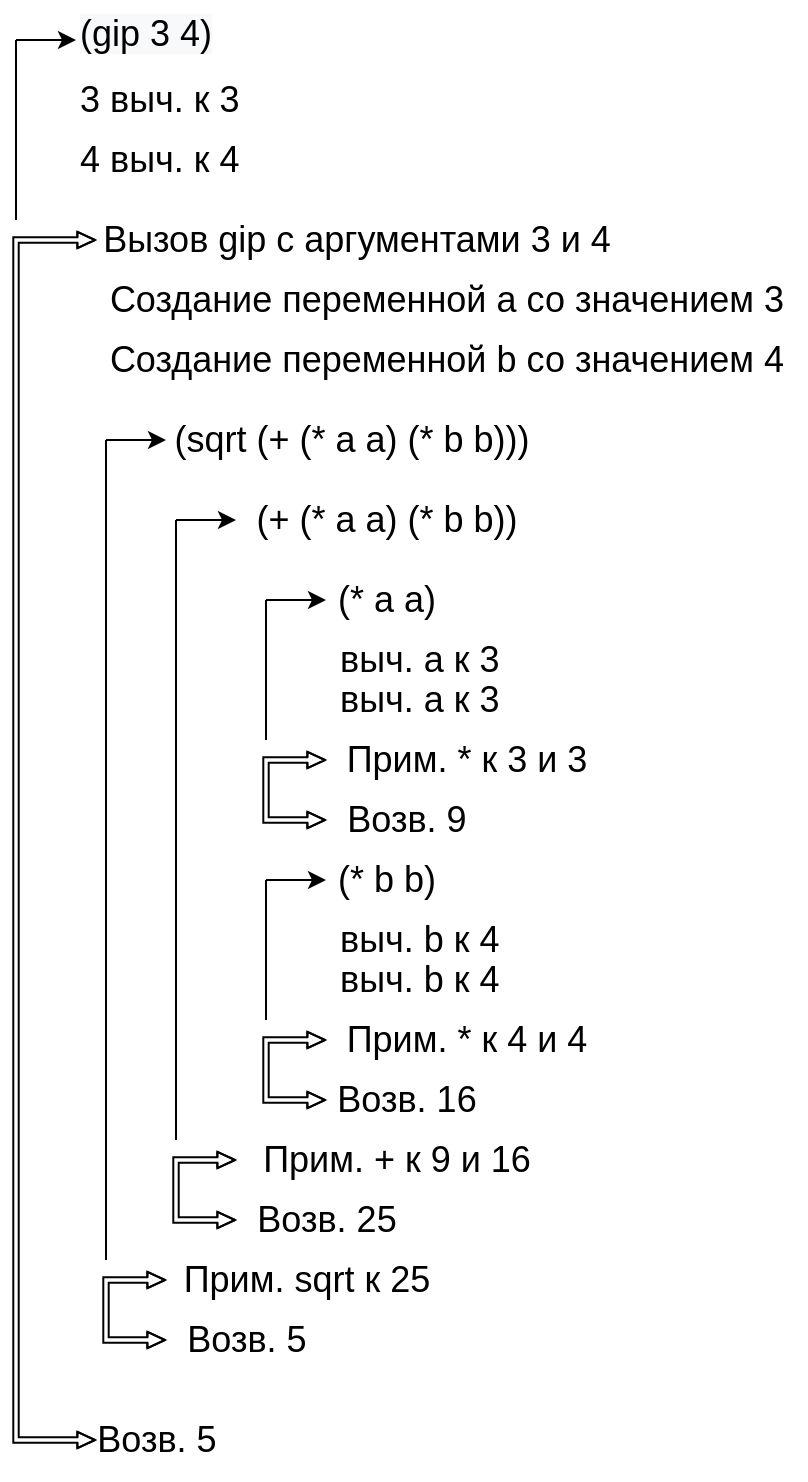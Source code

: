 <mxfile version="20.3.0" type="device"><diagram id="eva96JRJrYn2MXqQKBA3" name="Страница 1"><mxGraphModel dx="1449" dy="-35" grid="1" gridSize="10" guides="1" tooltips="1" connect="1" arrows="1" fold="1" page="1" pageScale="1" pageWidth="827" pageHeight="1169" math="0" shadow="0"><root><mxCell id="0"/><mxCell id="1" parent="0"/><mxCell id="TMUzozTE6Z74kddQrcF3-1" value="" style="endArrow=classic;html=1;rounded=0;fontSize=18;" edge="1" parent="1"><mxGeometry width="50" height="50" relative="1" as="geometry"><mxPoint x="260" y="1230" as="sourcePoint"/><mxPoint x="290" y="1230" as="targetPoint"/></mxGeometry></mxCell><mxCell id="TMUzozTE6Z74kddQrcF3-2" value="" style="endArrow=none;html=1;rounded=0;fontSize=18;" edge="1" parent="1"><mxGeometry width="50" height="50" relative="1" as="geometry"><mxPoint x="260" y="1320" as="sourcePoint"/><mxPoint x="260" y="1230" as="targetPoint"/></mxGeometry></mxCell><mxCell id="TMUzozTE6Z74kddQrcF3-3" value="" style="shape=flexArrow;endArrow=classic;startArrow=classic;html=1;rounded=0;fontSize=18;width=2.703;endSize=2.605;endWidth=4.485;startWidth=4.485;startSize=2.605;" edge="1" parent="1"><mxGeometry width="100" height="100" relative="1" as="geometry"><mxPoint x="300" y="1930" as="sourcePoint"/><mxPoint x="300" y="1330" as="targetPoint"/><Array as="points"><mxPoint x="260" y="1930"/><mxPoint x="260" y="1330"/></Array></mxGeometry></mxCell><mxCell id="TMUzozTE6Z74kddQrcF3-4" value="&lt;span style=&quot;color: rgb(0, 0, 0); font-family: Helvetica; font-style: normal; font-variant-ligatures: normal; font-variant-caps: normal; font-weight: 400; letter-spacing: normal; orphans: 2; text-align: left; text-indent: 0px; text-transform: none; widows: 2; word-spacing: 0px; -webkit-text-stroke-width: 0px; background-color: rgb(248, 249, 250); text-decoration-thickness: initial; text-decoration-style: initial; text-decoration-color: initial; float: none; display: inline !important;&quot;&gt;&lt;font style=&quot;font-size: 18px;&quot;&gt;(gip 3 4)&lt;/font&gt;&lt;/span&gt;" style="text;whiteSpace=wrap;html=1;fontSize=18;" vertex="1" parent="1"><mxGeometry x="290" y="1210" width="160" height="30" as="geometry"/></mxCell><mxCell id="TMUzozTE6Z74kddQrcF3-5" value="3 выч. к 3" style="text;html=1;align=left;verticalAlign=middle;resizable=0;points=[];autosize=1;strokeColor=none;fillColor=none;fontSize=18;" vertex="1" parent="1"><mxGeometry x="290" y="1240" width="100" height="40" as="geometry"/></mxCell><mxCell id="TMUzozTE6Z74kddQrcF3-6" value="" style="endArrow=classic;html=1;rounded=0;fontSize=18;" edge="1" parent="1"><mxGeometry width="50" height="50" relative="1" as="geometry"><mxPoint x="305" y="1430" as="sourcePoint"/><mxPoint x="335" y="1430" as="targetPoint"/><Array as="points"><mxPoint x="315" y="1430"/></Array></mxGeometry></mxCell><mxCell id="TMUzozTE6Z74kddQrcF3-7" value="&amp;nbsp;выч. a к 3&amp;nbsp;" style="text;html=1;align=left;verticalAlign=middle;resizable=0;points=[];autosize=1;strokeColor=none;fillColor=none;fontSize=18;" vertex="1" parent="1"><mxGeometry x="415" y="1520" width="110" height="40" as="geometry"/></mxCell><mxCell id="TMUzozTE6Z74kddQrcF3-8" value="" style="shape=flexArrow;endArrow=classic;startArrow=classic;html=1;rounded=0;fontSize=18;width=2.703;endSize=2.605;endWidth=4.485;startWidth=4.485;startSize=2.605;" edge="1" parent="1"><mxGeometry width="100" height="100" relative="1" as="geometry"><mxPoint x="335" y="1880" as="sourcePoint"/><mxPoint x="335" y="1850" as="targetPoint"/><Array as="points"><mxPoint x="305" y="1880"/><mxPoint x="305" y="1850"/></Array></mxGeometry></mxCell><mxCell id="TMUzozTE6Z74kddQrcF3-9" value="Прим. sqrt к 25" style="text;html=1;align=center;verticalAlign=middle;resizable=0;points=[];autosize=1;strokeColor=none;fillColor=none;fontSize=18;" vertex="1" parent="1"><mxGeometry x="330" y="1830" width="150" height="40" as="geometry"/></mxCell><mxCell id="TMUzozTE6Z74kddQrcF3-10" value="" style="endArrow=none;html=1;rounded=0;fontSize=18;" edge="1" parent="1"><mxGeometry width="50" height="50" relative="1" as="geometry"><mxPoint x="305" y="1840" as="sourcePoint"/><mxPoint x="305" y="1430" as="targetPoint"/></mxGeometry></mxCell><mxCell id="TMUzozTE6Z74kddQrcF3-11" value="Возв. 5" style="text;html=1;align=center;verticalAlign=middle;resizable=0;points=[];autosize=1;strokeColor=none;fillColor=none;fontSize=18;" vertex="1" parent="1"><mxGeometry x="335" y="1860" width="80" height="40" as="geometry"/></mxCell><mxCell id="TMUzozTE6Z74kddQrcF3-12" value="Возв. 5" style="text;html=1;align=center;verticalAlign=middle;resizable=0;points=[];autosize=1;strokeColor=none;fillColor=none;fontSize=18;" vertex="1" parent="1"><mxGeometry x="290" y="1910" width="80" height="40" as="geometry"/></mxCell><mxCell id="TMUzozTE6Z74kddQrcF3-13" value="4 выч. к 4" style="text;html=1;align=left;verticalAlign=middle;resizable=0;points=[];autosize=1;strokeColor=none;fillColor=none;fontSize=18;" vertex="1" parent="1"><mxGeometry x="290" y="1270" width="100" height="40" as="geometry"/></mxCell><mxCell id="TMUzozTE6Z74kddQrcF3-14" value="Вызов gip с аргументами 3 и 4" style="text;html=1;align=center;verticalAlign=middle;resizable=0;points=[];autosize=1;strokeColor=none;fillColor=none;fontSize=18;" vertex="1" parent="1"><mxGeometry x="290" y="1310" width="280" height="40" as="geometry"/></mxCell><mxCell id="TMUzozTE6Z74kddQrcF3-15" value="Создание переменной a со значением 3" style="text;html=1;align=center;verticalAlign=middle;resizable=0;points=[];autosize=1;strokeColor=none;fillColor=none;fontSize=18;" vertex="1" parent="1"><mxGeometry x="295" y="1340" width="360" height="40" as="geometry"/></mxCell><mxCell id="TMUzozTE6Z74kddQrcF3-16" value="Создание переменной b со значением 4" style="text;html=1;align=center;verticalAlign=middle;resizable=0;points=[];autosize=1;strokeColor=none;fillColor=none;fontSize=18;" vertex="1" parent="1"><mxGeometry x="295" y="1370" width="360" height="40" as="geometry"/></mxCell><mxCell id="TMUzozTE6Z74kddQrcF3-17" value="(sqrt (+ (* a a) (* b b)))&amp;nbsp;" style="text;html=1;align=center;verticalAlign=middle;resizable=0;points=[];autosize=1;strokeColor=none;fillColor=none;fontSize=18;" vertex="1" parent="1"><mxGeometry x="325" y="1410" width="210" height="40" as="geometry"/></mxCell><mxCell id="TMUzozTE6Z74kddQrcF3-18" value="" style="endArrow=classic;html=1;rounded=0;fontSize=18;" edge="1" parent="1"><mxGeometry width="50" height="50" relative="1" as="geometry"><mxPoint x="340" y="1470" as="sourcePoint"/><mxPoint x="370" y="1470" as="targetPoint"/><Array as="points"><mxPoint x="350" y="1470"/></Array></mxGeometry></mxCell><mxCell id="TMUzozTE6Z74kddQrcF3-19" value="" style="endArrow=none;html=1;rounded=0;fontSize=18;" edge="1" parent="1"><mxGeometry width="50" height="50" relative="1" as="geometry"><mxPoint x="340" y="1780" as="sourcePoint"/><mxPoint x="340" y="1470" as="targetPoint"/></mxGeometry></mxCell><mxCell id="TMUzozTE6Z74kddQrcF3-20" value="&amp;nbsp;(+ (* a a) (* b b))&amp;nbsp;" style="text;html=1;align=center;verticalAlign=middle;resizable=0;points=[];autosize=1;strokeColor=none;fillColor=none;fontSize=18;" vertex="1" parent="1"><mxGeometry x="365" y="1450" width="160" height="40" as="geometry"/></mxCell><mxCell id="TMUzozTE6Z74kddQrcF3-21" value="" style="endArrow=classic;html=1;rounded=0;fontSize=18;" edge="1" parent="1"><mxGeometry width="50" height="50" relative="1" as="geometry"><mxPoint x="385" y="1510" as="sourcePoint"/><mxPoint x="415" y="1510" as="targetPoint"/><Array as="points"><mxPoint x="395" y="1510"/></Array></mxGeometry></mxCell><mxCell id="TMUzozTE6Z74kddQrcF3-22" value="" style="endArrow=none;html=1;rounded=0;fontSize=18;" edge="1" parent="1"><mxGeometry width="50" height="50" relative="1" as="geometry"><mxPoint x="385" y="1580" as="sourcePoint"/><mxPoint x="385" y="1510" as="targetPoint"/></mxGeometry></mxCell><mxCell id="TMUzozTE6Z74kddQrcF3-23" value="&amp;nbsp;(* a a)&amp;nbsp;" style="text;html=1;align=center;verticalAlign=middle;resizable=0;points=[];autosize=1;strokeColor=none;fillColor=none;fontSize=18;" vertex="1" parent="1"><mxGeometry x="405" y="1490" width="80" height="40" as="geometry"/></mxCell><mxCell id="TMUzozTE6Z74kddQrcF3-24" value="&amp;nbsp;выч. a к 3&amp;nbsp;" style="text;html=1;align=left;verticalAlign=middle;resizable=0;points=[];autosize=1;strokeColor=none;fillColor=none;fontSize=18;" vertex="1" parent="1"><mxGeometry x="415" y="1540" width="110" height="40" as="geometry"/></mxCell><mxCell id="TMUzozTE6Z74kddQrcF3-25" value="" style="shape=flexArrow;endArrow=classic;startArrow=classic;html=1;rounded=0;fontSize=18;width=2.703;endSize=2.605;endWidth=4.485;startWidth=4.485;startSize=2.605;" edge="1" parent="1"><mxGeometry width="100" height="100" relative="1" as="geometry"><mxPoint x="415" y="1620" as="sourcePoint"/><mxPoint x="415" y="1590" as="targetPoint"/><Array as="points"><mxPoint x="385" y="1620"/><mxPoint x="385" y="1590"/></Array></mxGeometry></mxCell><mxCell id="TMUzozTE6Z74kddQrcF3-26" value="Прим. * к 3 и 3" style="text;html=1;align=center;verticalAlign=middle;resizable=0;points=[];autosize=1;strokeColor=none;fillColor=none;fontSize=18;" vertex="1" parent="1"><mxGeometry x="415" y="1570" width="140" height="40" as="geometry"/></mxCell><mxCell id="TMUzozTE6Z74kddQrcF3-27" value="Возв. 9" style="text;html=1;align=center;verticalAlign=middle;resizable=0;points=[];autosize=1;strokeColor=none;fillColor=none;fontSize=18;" vertex="1" parent="1"><mxGeometry x="415" y="1600" width="80" height="40" as="geometry"/></mxCell><mxCell id="TMUzozTE6Z74kddQrcF3-28" value="&amp;nbsp;выч. b к 4&amp;nbsp;" style="text;html=1;align=left;verticalAlign=middle;resizable=0;points=[];autosize=1;strokeColor=none;fillColor=none;fontSize=18;" vertex="1" parent="1"><mxGeometry x="415" y="1660" width="110" height="40" as="geometry"/></mxCell><mxCell id="TMUzozTE6Z74kddQrcF3-29" value="" style="endArrow=classic;html=1;rounded=0;fontSize=18;" edge="1" parent="1"><mxGeometry width="50" height="50" relative="1" as="geometry"><mxPoint x="385" y="1650" as="sourcePoint"/><mxPoint x="415" y="1650" as="targetPoint"/><Array as="points"><mxPoint x="395" y="1650"/></Array></mxGeometry></mxCell><mxCell id="TMUzozTE6Z74kddQrcF3-30" value="" style="endArrow=none;html=1;rounded=0;fontSize=18;" edge="1" parent="1"><mxGeometry width="50" height="50" relative="1" as="geometry"><mxPoint x="385" y="1720" as="sourcePoint"/><mxPoint x="385" y="1650" as="targetPoint"/></mxGeometry></mxCell><mxCell id="TMUzozTE6Z74kddQrcF3-31" value="&amp;nbsp;выч. b к 4&amp;nbsp;" style="text;html=1;align=left;verticalAlign=middle;resizable=0;points=[];autosize=1;strokeColor=none;fillColor=none;fontSize=18;" vertex="1" parent="1"><mxGeometry x="415" y="1680" width="110" height="40" as="geometry"/></mxCell><mxCell id="TMUzozTE6Z74kddQrcF3-32" value="" style="shape=flexArrow;endArrow=classic;startArrow=classic;html=1;rounded=0;fontSize=18;width=2.703;endSize=2.605;endWidth=4.485;startWidth=4.485;startSize=2.605;" edge="1" parent="1"><mxGeometry width="100" height="100" relative="1" as="geometry"><mxPoint x="415" y="1760" as="sourcePoint"/><mxPoint x="415" y="1730" as="targetPoint"/><Array as="points"><mxPoint x="385" y="1760"/><mxPoint x="385" y="1730"/></Array></mxGeometry></mxCell><mxCell id="TMUzozTE6Z74kddQrcF3-33" value="Прим. * к 4 и 4" style="text;html=1;align=center;verticalAlign=middle;resizable=0;points=[];autosize=1;strokeColor=none;fillColor=none;fontSize=18;" vertex="1" parent="1"><mxGeometry x="415" y="1710" width="140" height="40" as="geometry"/></mxCell><mxCell id="TMUzozTE6Z74kddQrcF3-34" value="Возв. 16" style="text;html=1;align=center;verticalAlign=middle;resizable=0;points=[];autosize=1;strokeColor=none;fillColor=none;fontSize=18;" vertex="1" parent="1"><mxGeometry x="410" y="1740" width="90" height="40" as="geometry"/></mxCell><mxCell id="TMUzozTE6Z74kddQrcF3-35" value="&amp;nbsp;(* b b)&amp;nbsp;" style="text;html=1;align=center;verticalAlign=middle;resizable=0;points=[];autosize=1;strokeColor=none;fillColor=none;fontSize=18;" vertex="1" parent="1"><mxGeometry x="405" y="1630" width="80" height="40" as="geometry"/></mxCell><mxCell id="TMUzozTE6Z74kddQrcF3-36" value="" style="shape=flexArrow;endArrow=classic;startArrow=classic;html=1;rounded=0;fontSize=18;width=2.703;endSize=2.605;endWidth=4.485;startWidth=4.485;startSize=2.605;" edge="1" parent="1"><mxGeometry width="100" height="100" relative="1" as="geometry"><mxPoint x="370" y="1820" as="sourcePoint"/><mxPoint x="370" y="1790" as="targetPoint"/><Array as="points"><mxPoint x="340" y="1820"/><mxPoint x="340" y="1790"/></Array></mxGeometry></mxCell><mxCell id="TMUzozTE6Z74kddQrcF3-37" value="Прим. + к 9 и 16" style="text;html=1;align=center;verticalAlign=middle;resizable=0;points=[];autosize=1;strokeColor=none;fillColor=none;fontSize=18;" vertex="1" parent="1"><mxGeometry x="370" y="1770" width="160" height="40" as="geometry"/></mxCell><mxCell id="TMUzozTE6Z74kddQrcF3-38" value="Возв. 25" style="text;html=1;align=center;verticalAlign=middle;resizable=0;points=[];autosize=1;strokeColor=none;fillColor=none;fontSize=18;" vertex="1" parent="1"><mxGeometry x="370" y="1800" width="90" height="40" as="geometry"/></mxCell></root></mxGraphModel></diagram></mxfile>